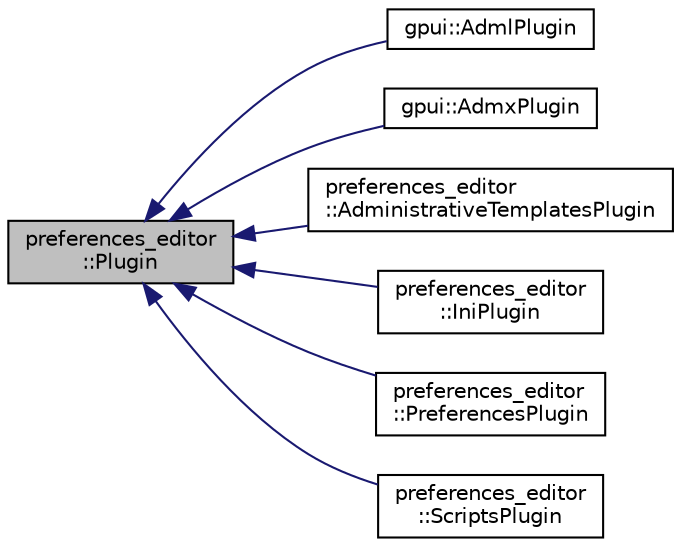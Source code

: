 digraph "preferences_editor::Plugin"
{
 // LATEX_PDF_SIZE
  edge [fontname="Helvetica",fontsize="10",labelfontname="Helvetica",labelfontsize="10"];
  node [fontname="Helvetica",fontsize="10",shape=record];
  rankdir="LR";
  Node1 [label="preferences_editor\l::Plugin",height=0.2,width=0.4,color="black", fillcolor="grey75", style="filled", fontcolor="black",tooltip=" "];
  Node1 -> Node2 [dir="back",color="midnightblue",fontsize="10",style="solid",fontname="Helvetica"];
  Node2 [label="gpui::AdmlPlugin",height=0.2,width=0.4,color="black", fillcolor="white", style="filled",URL="$classgpui_1_1_adml_plugin.html",tooltip=" "];
  Node1 -> Node3 [dir="back",color="midnightblue",fontsize="10",style="solid",fontname="Helvetica"];
  Node3 [label="gpui::AdmxPlugin",height=0.2,width=0.4,color="black", fillcolor="white", style="filled",URL="$classgpui_1_1_admx_plugin.html",tooltip=" "];
  Node1 -> Node4 [dir="back",color="midnightblue",fontsize="10",style="solid",fontname="Helvetica"];
  Node4 [label="preferences_editor\l::AdministrativeTemplatesPlugin",height=0.2,width=0.4,color="black", fillcolor="white", style="filled",URL="$classpreferences__editor_1_1_administrative_templates_plugin.html",tooltip=" "];
  Node1 -> Node5 [dir="back",color="midnightblue",fontsize="10",style="solid",fontname="Helvetica"];
  Node5 [label="preferences_editor\l::IniPlugin",height=0.2,width=0.4,color="black", fillcolor="white", style="filled",URL="$classpreferences__editor_1_1_ini_plugin.html",tooltip=" "];
  Node1 -> Node6 [dir="back",color="midnightblue",fontsize="10",style="solid",fontname="Helvetica"];
  Node6 [label="preferences_editor\l::PreferencesPlugin",height=0.2,width=0.4,color="black", fillcolor="white", style="filled",URL="$classpreferences__editor_1_1_preferences_plugin.html",tooltip=" "];
  Node1 -> Node7 [dir="back",color="midnightblue",fontsize="10",style="solid",fontname="Helvetica"];
  Node7 [label="preferences_editor\l::ScriptsPlugin",height=0.2,width=0.4,color="black", fillcolor="white", style="filled",URL="$classpreferences__editor_1_1_scripts_plugin.html",tooltip=" "];
}
